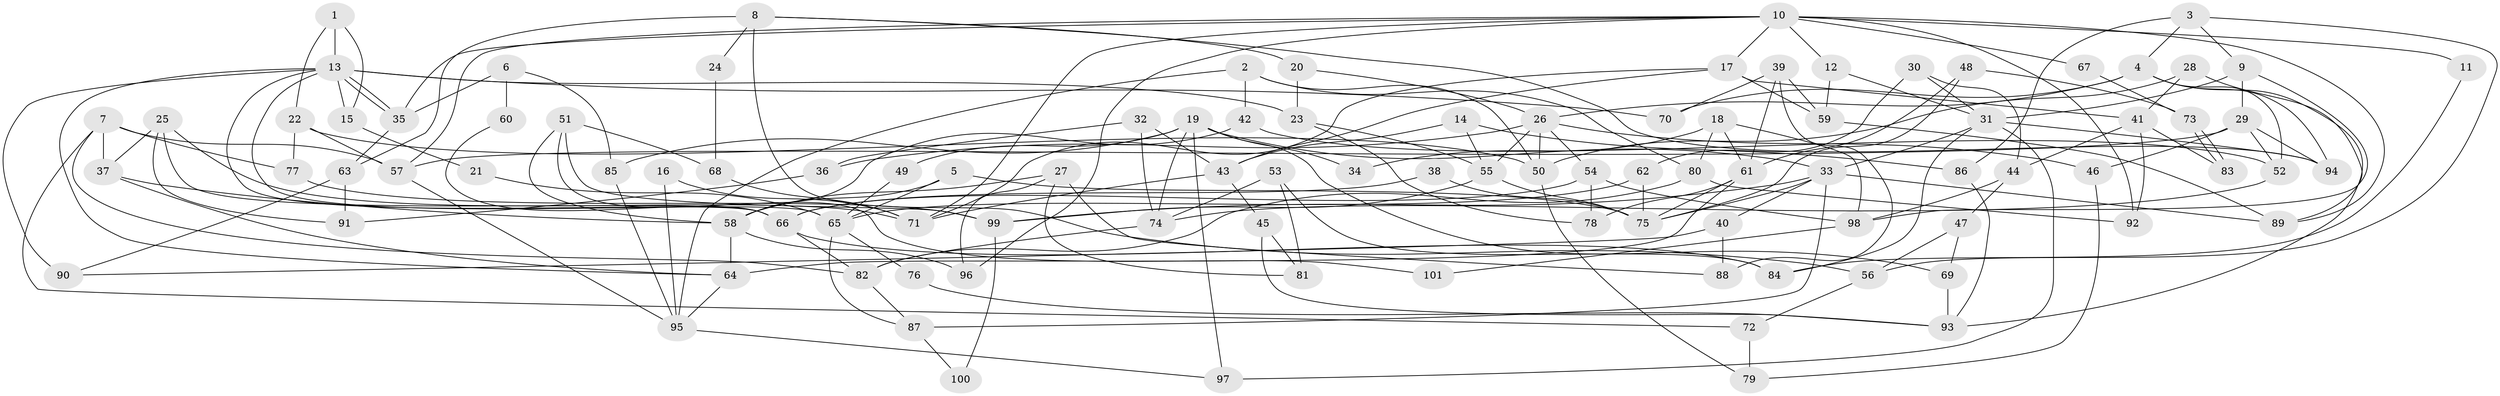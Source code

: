 // coarse degree distribution, {3: 0.16901408450704225, 9: 0.014084507042253521, 5: 0.2112676056338028, 2: 0.14084507042253522, 7: 0.11267605633802817, 4: 0.22535211267605634, 10: 0.028169014084507043, 6: 0.08450704225352113, 8: 0.014084507042253521}
// Generated by graph-tools (version 1.1) at 2025/36/03/04/25 23:36:59]
// undirected, 101 vertices, 202 edges
graph export_dot {
  node [color=gray90,style=filled];
  1;
  2;
  3;
  4;
  5;
  6;
  7;
  8;
  9;
  10;
  11;
  12;
  13;
  14;
  15;
  16;
  17;
  18;
  19;
  20;
  21;
  22;
  23;
  24;
  25;
  26;
  27;
  28;
  29;
  30;
  31;
  32;
  33;
  34;
  35;
  36;
  37;
  38;
  39;
  40;
  41;
  42;
  43;
  44;
  45;
  46;
  47;
  48;
  49;
  50;
  51;
  52;
  53;
  54;
  55;
  56;
  57;
  58;
  59;
  60;
  61;
  62;
  63;
  64;
  65;
  66;
  67;
  68;
  69;
  70;
  71;
  72;
  73;
  74;
  75;
  76;
  77;
  78;
  79;
  80;
  81;
  82;
  83;
  84;
  85;
  86;
  87;
  88;
  89;
  90;
  91;
  92;
  93;
  94;
  95;
  96;
  97;
  98;
  99;
  100;
  101;
  1 -- 13;
  1 -- 22;
  1 -- 15;
  2 -- 80;
  2 -- 42;
  2 -- 50;
  2 -- 95;
  3 -- 9;
  3 -- 56;
  3 -- 4;
  3 -- 86;
  4 -- 26;
  4 -- 52;
  4 -- 70;
  4 -- 93;
  4 -- 94;
  5 -- 58;
  5 -- 75;
  5 -- 65;
  6 -- 85;
  6 -- 35;
  6 -- 60;
  7 -- 82;
  7 -- 57;
  7 -- 37;
  7 -- 72;
  7 -- 77;
  8 -- 20;
  8 -- 63;
  8 -- 24;
  8 -- 56;
  8 -- 94;
  9 -- 29;
  9 -- 31;
  9 -- 98;
  10 -- 71;
  10 -- 17;
  10 -- 11;
  10 -- 12;
  10 -- 35;
  10 -- 57;
  10 -- 67;
  10 -- 89;
  10 -- 92;
  10 -- 96;
  11 -- 84;
  12 -- 59;
  12 -- 31;
  13 -- 35;
  13 -- 35;
  13 -- 64;
  13 -- 15;
  13 -- 23;
  13 -- 65;
  13 -- 66;
  13 -- 70;
  13 -- 90;
  14 -- 55;
  14 -- 43;
  14 -- 86;
  15 -- 21;
  16 -- 95;
  16 -- 71;
  17 -- 59;
  17 -- 41;
  17 -- 43;
  17 -- 71;
  18 -- 80;
  18 -- 98;
  18 -- 34;
  18 -- 61;
  19 -- 97;
  19 -- 33;
  19 -- 34;
  19 -- 49;
  19 -- 69;
  19 -- 74;
  19 -- 85;
  20 -- 26;
  20 -- 23;
  21 -- 65;
  22 -- 50;
  22 -- 57;
  22 -- 77;
  23 -- 78;
  23 -- 55;
  24 -- 68;
  25 -- 71;
  25 -- 37;
  25 -- 66;
  25 -- 91;
  26 -- 55;
  26 -- 54;
  26 -- 36;
  26 -- 46;
  26 -- 50;
  27 -- 58;
  27 -- 88;
  27 -- 81;
  27 -- 96;
  28 -- 89;
  28 -- 50;
  28 -- 41;
  29 -- 94;
  29 -- 57;
  29 -- 46;
  29 -- 52;
  30 -- 62;
  30 -- 31;
  30 -- 44;
  31 -- 94;
  31 -- 33;
  31 -- 84;
  31 -- 97;
  32 -- 74;
  32 -- 43;
  32 -- 36;
  33 -- 87;
  33 -- 40;
  33 -- 75;
  33 -- 89;
  33 -- 99;
  35 -- 63;
  36 -- 91;
  37 -- 64;
  37 -- 58;
  38 -- 66;
  38 -- 75;
  39 -- 70;
  39 -- 61;
  39 -- 59;
  39 -- 88;
  40 -- 90;
  40 -- 88;
  41 -- 44;
  41 -- 83;
  41 -- 92;
  42 -- 58;
  42 -- 52;
  43 -- 45;
  43 -- 71;
  44 -- 47;
  44 -- 98;
  45 -- 81;
  45 -- 93;
  46 -- 79;
  47 -- 56;
  47 -- 69;
  48 -- 75;
  48 -- 61;
  48 -- 73;
  49 -- 65;
  50 -- 79;
  51 -- 58;
  51 -- 99;
  51 -- 68;
  51 -- 101;
  52 -- 74;
  53 -- 74;
  53 -- 84;
  53 -- 81;
  54 -- 98;
  54 -- 66;
  54 -- 78;
  55 -- 99;
  55 -- 75;
  56 -- 72;
  57 -- 95;
  58 -- 96;
  58 -- 64;
  59 -- 89;
  60 -- 66;
  61 -- 75;
  61 -- 64;
  61 -- 78;
  62 -- 75;
  62 -- 65;
  63 -- 91;
  63 -- 90;
  64 -- 95;
  65 -- 76;
  65 -- 87;
  66 -- 82;
  66 -- 84;
  67 -- 73;
  68 -- 71;
  69 -- 93;
  72 -- 79;
  73 -- 83;
  73 -- 83;
  74 -- 82;
  76 -- 93;
  77 -- 99;
  80 -- 82;
  80 -- 92;
  82 -- 87;
  85 -- 95;
  86 -- 93;
  87 -- 100;
  95 -- 97;
  98 -- 101;
  99 -- 100;
}
